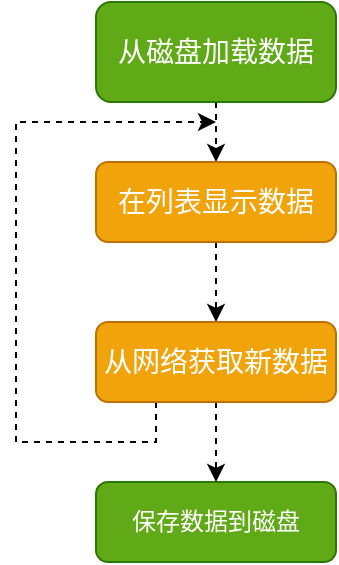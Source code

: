 <mxfile version="20.7.4" type="device"><diagram id="C5RBs43oDa-KdzZeNtuy" name="Page-1"><mxGraphModel dx="917" dy="745" grid="1" gridSize="10" guides="1" tooltips="1" connect="1" arrows="1" fold="1" page="1" pageScale="1" pageWidth="827" pageHeight="1169" math="0" shadow="0"><root><mxCell id="WIyWlLk6GJQsqaUBKTNV-0"/><mxCell id="WIyWlLk6GJQsqaUBKTNV-1" parent="WIyWlLk6GJQsqaUBKTNV-0"/><mxCell id="APnaSxMNK77ZkSnXDHm6-1" style="edgeStyle=orthogonalEdgeStyle;rounded=0;orthogonalLoop=1;jettySize=auto;html=1;exitX=0.5;exitY=1;exitDx=0;exitDy=0;entryX=0.5;entryY=0;entryDx=0;entryDy=0;fontSize=14;fontColor=#FFFFFF;dashed=1;" edge="1" parent="WIyWlLk6GJQsqaUBKTNV-1" source="WIyWlLk6GJQsqaUBKTNV-3" target="WIyWlLk6GJQsqaUBKTNV-7"><mxGeometry relative="1" as="geometry"/></mxCell><mxCell id="WIyWlLk6GJQsqaUBKTNV-3" value="从磁盘加载数据" style="rounded=1;whiteSpace=wrap;html=1;fontSize=14;glass=0;strokeWidth=1;shadow=0;fillColor=#60a917;strokeColor=#2D7600;fontColor=#ffffff;" parent="WIyWlLk6GJQsqaUBKTNV-1" vertex="1"><mxGeometry x="330" y="90" width="120" height="50" as="geometry"/></mxCell><mxCell id="APnaSxMNK77ZkSnXDHm6-2" style="edgeStyle=orthogonalEdgeStyle;rounded=0;orthogonalLoop=1;jettySize=auto;html=1;exitX=0.5;exitY=1;exitDx=0;exitDy=0;entryX=0.5;entryY=0;entryDx=0;entryDy=0;fontSize=14;fontColor=#FFFFFF;dashed=1;" edge="1" parent="WIyWlLk6GJQsqaUBKTNV-1" source="WIyWlLk6GJQsqaUBKTNV-7" target="WIyWlLk6GJQsqaUBKTNV-12"><mxGeometry relative="1" as="geometry"/></mxCell><mxCell id="WIyWlLk6GJQsqaUBKTNV-7" value="在列表显示数据" style="rounded=1;whiteSpace=wrap;html=1;fontSize=14;glass=0;strokeWidth=1;shadow=0;fillColor=#f0a30a;fontColor=#FFFFFF;strokeColor=#BD7000;" parent="WIyWlLk6GJQsqaUBKTNV-1" vertex="1"><mxGeometry x="330" y="170" width="120" height="40" as="geometry"/></mxCell><mxCell id="WIyWlLk6GJQsqaUBKTNV-11" value="保存数据到磁盘" style="rounded=1;whiteSpace=wrap;html=1;fontSize=12;glass=0;strokeWidth=1;shadow=0;fillColor=#60a917;fontColor=#ffffff;strokeColor=#2D7600;" parent="WIyWlLk6GJQsqaUBKTNV-1" vertex="1"><mxGeometry x="330" y="330" width="120" height="40" as="geometry"/></mxCell><mxCell id="APnaSxMNK77ZkSnXDHm6-3" style="edgeStyle=orthogonalEdgeStyle;rounded=0;orthogonalLoop=1;jettySize=auto;html=1;exitX=0.5;exitY=1;exitDx=0;exitDy=0;entryX=0.5;entryY=0;entryDx=0;entryDy=0;fontSize=14;fontColor=#FFFFFF;dashed=1;" edge="1" parent="WIyWlLk6GJQsqaUBKTNV-1" source="WIyWlLk6GJQsqaUBKTNV-12" target="WIyWlLk6GJQsqaUBKTNV-11"><mxGeometry relative="1" as="geometry"/></mxCell><mxCell id="APnaSxMNK77ZkSnXDHm6-4" style="edgeStyle=orthogonalEdgeStyle;rounded=0;orthogonalLoop=1;jettySize=auto;html=1;exitX=0.25;exitY=1;exitDx=0;exitDy=0;fontSize=14;fontColor=#FFFFFF;dashed=1;" edge="1" parent="WIyWlLk6GJQsqaUBKTNV-1" source="WIyWlLk6GJQsqaUBKTNV-12"><mxGeometry relative="1" as="geometry"><mxPoint x="390" y="150" as="targetPoint"/><Array as="points"><mxPoint x="360" y="310"/><mxPoint x="290" y="310"/></Array></mxGeometry></mxCell><mxCell id="WIyWlLk6GJQsqaUBKTNV-12" value="从网络获取新数据" style="rounded=1;whiteSpace=wrap;html=1;fontSize=14;glass=0;strokeWidth=1;shadow=0;fontColor=#FFFFFF;fillColor=#f0a30a;strokeColor=#BD7000;" parent="WIyWlLk6GJQsqaUBKTNV-1" vertex="1"><mxGeometry x="330" y="250" width="120" height="40" as="geometry"/></mxCell></root></mxGraphModel></diagram></mxfile>